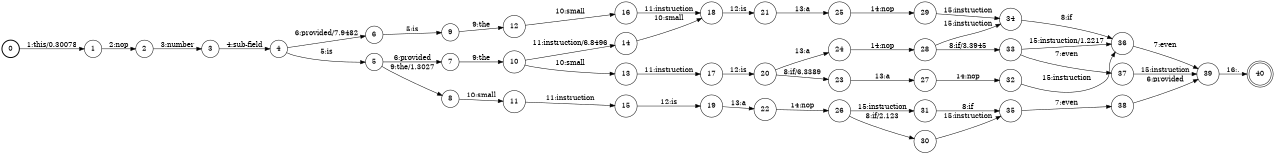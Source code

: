 digraph FST {
rankdir = LR;
size = "8.5,11";
label = "";
center = 1;
orientation = Portrait;
ranksep = "0.4";
nodesep = "0.25";
0 [label = "0", shape = circle, style = bold, fontsize = 14]
	0 -> 1 [label = "1:this/0.30078", fontsize = 14];
1 [label = "1", shape = circle, style = solid, fontsize = 14]
	1 -> 2 [label = "2:nop", fontsize = 14];
2 [label = "2", shape = circle, style = solid, fontsize = 14]
	2 -> 3 [label = "3:number", fontsize = 14];
3 [label = "3", shape = circle, style = solid, fontsize = 14]
	3 -> 4 [label = "4:sub-field", fontsize = 14];
4 [label = "4", shape = circle, style = solid, fontsize = 14]
	4 -> 5 [label = "5:is", fontsize = 14];
	4 -> 6 [label = "6:provided/7.9482", fontsize = 14];
5 [label = "5", shape = circle, style = solid, fontsize = 14]
	5 -> 7 [label = "6:provided", fontsize = 14];
	5 -> 8 [label = "9:the/1.3027", fontsize = 14];
6 [label = "6", shape = circle, style = solid, fontsize = 14]
	6 -> 9 [label = "5:is", fontsize = 14];
7 [label = "7", shape = circle, style = solid, fontsize = 14]
	7 -> 10 [label = "9:the", fontsize = 14];
8 [label = "8", shape = circle, style = solid, fontsize = 14]
	8 -> 11 [label = "10:small", fontsize = 14];
9 [label = "9", shape = circle, style = solid, fontsize = 14]
	9 -> 12 [label = "9:the", fontsize = 14];
10 [label = "10", shape = circle, style = solid, fontsize = 14]
	10 -> 13 [label = "10:small", fontsize = 14];
	10 -> 14 [label = "11:instruction/6.8496", fontsize = 14];
11 [label = "11", shape = circle, style = solid, fontsize = 14]
	11 -> 15 [label = "11:instruction", fontsize = 14];
12 [label = "12", shape = circle, style = solid, fontsize = 14]
	12 -> 16 [label = "10:small", fontsize = 14];
13 [label = "13", shape = circle, style = solid, fontsize = 14]
	13 -> 17 [label = "11:instruction", fontsize = 14];
14 [label = "14", shape = circle, style = solid, fontsize = 14]
	14 -> 18 [label = "10:small", fontsize = 14];
15 [label = "15", shape = circle, style = solid, fontsize = 14]
	15 -> 19 [label = "12:is", fontsize = 14];
16 [label = "16", shape = circle, style = solid, fontsize = 14]
	16 -> 18 [label = "11:instruction", fontsize = 14];
17 [label = "17", shape = circle, style = solid, fontsize = 14]
	17 -> 20 [label = "12:is", fontsize = 14];
18 [label = "18", shape = circle, style = solid, fontsize = 14]
	18 -> 21 [label = "12:is", fontsize = 14];
19 [label = "19", shape = circle, style = solid, fontsize = 14]
	19 -> 22 [label = "13:a", fontsize = 14];
20 [label = "20", shape = circle, style = solid, fontsize = 14]
	20 -> 23 [label = "8:if/6.3389", fontsize = 14];
	20 -> 24 [label = "13:a", fontsize = 14];
21 [label = "21", shape = circle, style = solid, fontsize = 14]
	21 -> 25 [label = "13:a", fontsize = 14];
22 [label = "22", shape = circle, style = solid, fontsize = 14]
	22 -> 26 [label = "14:nop", fontsize = 14];
23 [label = "23", shape = circle, style = solid, fontsize = 14]
	23 -> 27 [label = "13:a", fontsize = 14];
24 [label = "24", shape = circle, style = solid, fontsize = 14]
	24 -> 28 [label = "14:nop", fontsize = 14];
25 [label = "25", shape = circle, style = solid, fontsize = 14]
	25 -> 29 [label = "14:nop", fontsize = 14];
26 [label = "26", shape = circle, style = solid, fontsize = 14]
	26 -> 30 [label = "8:if/2.123", fontsize = 14];
	26 -> 31 [label = "15:instruction", fontsize = 14];
27 [label = "27", shape = circle, style = solid, fontsize = 14]
	27 -> 32 [label = "14:nop", fontsize = 14];
28 [label = "28", shape = circle, style = solid, fontsize = 14]
	28 -> 33 [label = "8:if/3.3945", fontsize = 14];
	28 -> 34 [label = "15:instruction", fontsize = 14];
29 [label = "29", shape = circle, style = solid, fontsize = 14]
	29 -> 34 [label = "15:instruction", fontsize = 14];
30 [label = "30", shape = circle, style = solid, fontsize = 14]
	30 -> 35 [label = "15:instruction", fontsize = 14];
31 [label = "31", shape = circle, style = solid, fontsize = 14]
	31 -> 35 [label = "8:if", fontsize = 14];
32 [label = "32", shape = circle, style = solid, fontsize = 14]
	32 -> 36 [label = "15:instruction", fontsize = 14];
33 [label = "33", shape = circle, style = solid, fontsize = 14]
	33 -> 37 [label = "7:even", fontsize = 14];
	33 -> 36 [label = "15:instruction/1.2217", fontsize = 14];
34 [label = "34", shape = circle, style = solid, fontsize = 14]
	34 -> 36 [label = "8:if", fontsize = 14];
35 [label = "35", shape = circle, style = solid, fontsize = 14]
	35 -> 38 [label = "7:even", fontsize = 14];
36 [label = "36", shape = circle, style = solid, fontsize = 14]
	36 -> 39 [label = "7:even", fontsize = 14];
37 [label = "37", shape = circle, style = solid, fontsize = 14]
	37 -> 39 [label = "15:instruction", fontsize = 14];
38 [label = "38", shape = circle, style = solid, fontsize = 14]
	38 -> 39 [label = "6:provided", fontsize = 14];
39 [label = "39", shape = circle, style = solid, fontsize = 14]
	39 -> 40 [label = "16:.", fontsize = 14];
40 [label = "40", shape = doublecircle, style = solid, fontsize = 14]
}
